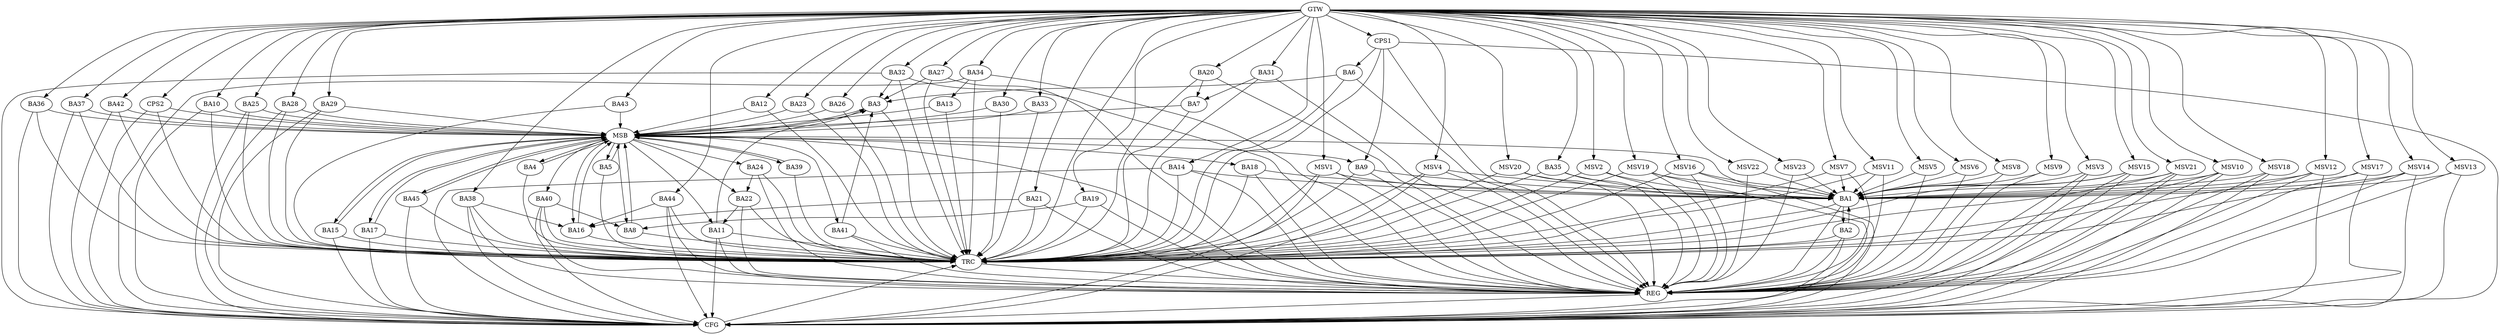 strict digraph G {
  BA1 [ label="BA1" ];
  BA2 [ label="BA2" ];
  BA3 [ label="BA3" ];
  BA4 [ label="BA4" ];
  BA5 [ label="BA5" ];
  BA6 [ label="BA6" ];
  BA7 [ label="BA7" ];
  BA8 [ label="BA8" ];
  BA9 [ label="BA9" ];
  BA10 [ label="BA10" ];
  BA11 [ label="BA11" ];
  BA12 [ label="BA12" ];
  BA13 [ label="BA13" ];
  BA14 [ label="BA14" ];
  BA15 [ label="BA15" ];
  BA16 [ label="BA16" ];
  BA17 [ label="BA17" ];
  BA18 [ label="BA18" ];
  BA19 [ label="BA19" ];
  BA20 [ label="BA20" ];
  BA21 [ label="BA21" ];
  BA22 [ label="BA22" ];
  BA23 [ label="BA23" ];
  BA24 [ label="BA24" ];
  BA25 [ label="BA25" ];
  BA26 [ label="BA26" ];
  BA27 [ label="BA27" ];
  BA28 [ label="BA28" ];
  BA29 [ label="BA29" ];
  BA30 [ label="BA30" ];
  BA31 [ label="BA31" ];
  BA32 [ label="BA32" ];
  BA33 [ label="BA33" ];
  BA34 [ label="BA34" ];
  BA35 [ label="BA35" ];
  BA36 [ label="BA36" ];
  BA37 [ label="BA37" ];
  BA38 [ label="BA38" ];
  BA39 [ label="BA39" ];
  BA40 [ label="BA40" ];
  BA41 [ label="BA41" ];
  BA42 [ label="BA42" ];
  BA43 [ label="BA43" ];
  BA44 [ label="BA44" ];
  BA45 [ label="BA45" ];
  CPS1 [ label="CPS1" ];
  CPS2 [ label="CPS2" ];
  GTW [ label="GTW" ];
  REG [ label="REG" ];
  MSB [ label="MSB" ];
  CFG [ label="CFG" ];
  TRC [ label="TRC" ];
  MSV1 [ label="MSV1" ];
  MSV2 [ label="MSV2" ];
  MSV3 [ label="MSV3" ];
  MSV4 [ label="MSV4" ];
  MSV5 [ label="MSV5" ];
  MSV6 [ label="MSV6" ];
  MSV7 [ label="MSV7" ];
  MSV8 [ label="MSV8" ];
  MSV9 [ label="MSV9" ];
  MSV10 [ label="MSV10" ];
  MSV11 [ label="MSV11" ];
  MSV12 [ label="MSV12" ];
  MSV13 [ label="MSV13" ];
  MSV14 [ label="MSV14" ];
  MSV15 [ label="MSV15" ];
  MSV16 [ label="MSV16" ];
  MSV17 [ label="MSV17" ];
  MSV18 [ label="MSV18" ];
  MSV19 [ label="MSV19" ];
  MSV20 [ label="MSV20" ];
  MSV21 [ label="MSV21" ];
  MSV22 [ label="MSV22" ];
  MSV23 [ label="MSV23" ];
  BA1 -> BA2;
  BA2 -> BA1;
  BA6 -> BA3;
  BA9 -> BA1;
  BA11 -> BA3;
  BA14 -> BA1;
  BA18 -> BA1;
  BA19 -> BA8;
  BA20 -> BA7;
  BA21 -> BA16;
  BA22 -> BA11;
  BA24 -> BA22;
  BA27 -> BA3;
  BA31 -> BA7;
  BA32 -> BA3;
  BA34 -> BA13;
  BA35 -> BA1;
  BA38 -> BA16;
  BA40 -> BA8;
  BA41 -> BA3;
  BA44 -> BA16;
  CPS1 -> BA6;
  CPS1 -> BA9;
  GTW -> BA10;
  GTW -> BA12;
  GTW -> BA14;
  GTW -> BA19;
  GTW -> BA20;
  GTW -> BA21;
  GTW -> BA23;
  GTW -> BA25;
  GTW -> BA26;
  GTW -> BA27;
  GTW -> BA28;
  GTW -> BA29;
  GTW -> BA30;
  GTW -> BA31;
  GTW -> BA32;
  GTW -> BA33;
  GTW -> BA34;
  GTW -> BA35;
  GTW -> BA36;
  GTW -> BA37;
  GTW -> BA38;
  GTW -> BA42;
  GTW -> BA43;
  GTW -> BA44;
  GTW -> CPS1;
  GTW -> CPS2;
  BA1 -> REG;
  BA2 -> REG;
  BA6 -> REG;
  BA9 -> REG;
  BA11 -> REG;
  BA14 -> REG;
  BA18 -> REG;
  BA19 -> REG;
  BA20 -> REG;
  BA21 -> REG;
  BA22 -> REG;
  BA24 -> REG;
  BA27 -> REG;
  BA31 -> REG;
  BA32 -> REG;
  BA34 -> REG;
  BA35 -> REG;
  BA38 -> REG;
  BA40 -> REG;
  BA41 -> REG;
  BA44 -> REG;
  CPS1 -> REG;
  BA3 -> MSB;
  MSB -> BA1;
  MSB -> REG;
  BA4 -> MSB;
  MSB -> BA3;
  BA5 -> MSB;
  BA7 -> MSB;
  BA8 -> MSB;
  MSB -> BA5;
  BA10 -> MSB;
  BA12 -> MSB;
  MSB -> BA9;
  BA13 -> MSB;
  MSB -> BA11;
  BA15 -> MSB;
  BA16 -> MSB;
  MSB -> BA4;
  BA17 -> MSB;
  BA23 -> MSB;
  BA25 -> MSB;
  BA26 -> MSB;
  MSB -> BA22;
  BA28 -> MSB;
  BA29 -> MSB;
  MSB -> BA16;
  BA30 -> MSB;
  MSB -> BA17;
  BA33 -> MSB;
  BA36 -> MSB;
  BA37 -> MSB;
  BA39 -> MSB;
  BA42 -> MSB;
  MSB -> BA40;
  BA43 -> MSB;
  BA45 -> MSB;
  CPS2 -> MSB;
  MSB -> BA41;
  MSB -> BA18;
  MSB -> BA15;
  MSB -> BA39;
  MSB -> BA8;
  MSB -> BA45;
  MSB -> BA24;
  BA40 -> CFG;
  BA15 -> CFG;
  BA38 -> CFG;
  BA25 -> CFG;
  CPS2 -> CFG;
  BA2 -> CFG;
  BA14 -> CFG;
  BA45 -> CFG;
  BA28 -> CFG;
  BA11 -> CFG;
  BA29 -> CFG;
  BA44 -> CFG;
  BA10 -> CFG;
  BA36 -> CFG;
  BA42 -> CFG;
  BA37 -> CFG;
  BA17 -> CFG;
  BA32 -> CFG;
  CPS1 -> CFG;
  BA34 -> CFG;
  REG -> CFG;
  BA1 -> TRC;
  BA2 -> TRC;
  BA3 -> TRC;
  BA4 -> TRC;
  BA5 -> TRC;
  BA6 -> TRC;
  BA7 -> TRC;
  BA8 -> TRC;
  BA9 -> TRC;
  BA10 -> TRC;
  BA11 -> TRC;
  BA12 -> TRC;
  BA13 -> TRC;
  BA14 -> TRC;
  BA15 -> TRC;
  BA16 -> TRC;
  BA17 -> TRC;
  BA18 -> TRC;
  BA19 -> TRC;
  BA20 -> TRC;
  BA21 -> TRC;
  BA22 -> TRC;
  BA23 -> TRC;
  BA24 -> TRC;
  BA25 -> TRC;
  BA26 -> TRC;
  BA27 -> TRC;
  BA28 -> TRC;
  BA29 -> TRC;
  BA30 -> TRC;
  BA31 -> TRC;
  BA32 -> TRC;
  BA33 -> TRC;
  BA34 -> TRC;
  BA35 -> TRC;
  BA36 -> TRC;
  BA37 -> TRC;
  BA38 -> TRC;
  BA39 -> TRC;
  BA40 -> TRC;
  BA41 -> TRC;
  BA42 -> TRC;
  BA43 -> TRC;
  BA44 -> TRC;
  BA45 -> TRC;
  CPS1 -> TRC;
  CPS2 -> TRC;
  GTW -> TRC;
  CFG -> TRC;
  TRC -> REG;
  MSV1 -> BA1;
  GTW -> MSV1;
  MSV1 -> REG;
  MSV1 -> TRC;
  MSV1 -> CFG;
  MSV2 -> BA1;
  MSV3 -> BA1;
  GTW -> MSV2;
  MSV2 -> REG;
  MSV2 -> TRC;
  GTW -> MSV3;
  MSV3 -> REG;
  MSV3 -> CFG;
  MSV4 -> BA1;
  MSV5 -> BA1;
  MSV6 -> BA1;
  GTW -> MSV4;
  MSV4 -> REG;
  MSV4 -> TRC;
  MSV4 -> CFG;
  GTW -> MSV5;
  MSV5 -> REG;
  GTW -> MSV6;
  MSV6 -> REG;
  MSV7 -> BA1;
  MSV8 -> BA1;
  GTW -> MSV7;
  MSV7 -> REG;
  MSV7 -> TRC;
  GTW -> MSV8;
  MSV8 -> REG;
  MSV9 -> BA1;
  MSV10 -> BA1;
  GTW -> MSV9;
  MSV9 -> REG;
  GTW -> MSV10;
  MSV10 -> REG;
  MSV10 -> TRC;
  MSV10 -> CFG;
  MSV11 -> BA1;
  GTW -> MSV11;
  MSV11 -> REG;
  MSV11 -> TRC;
  MSV12 -> BA1;
  GTW -> MSV12;
  MSV12 -> REG;
  MSV12 -> TRC;
  MSV12 -> CFG;
  MSV13 -> BA1;
  GTW -> MSV13;
  MSV13 -> REG;
  MSV13 -> CFG;
  MSV14 -> BA1;
  GTW -> MSV14;
  MSV14 -> REG;
  MSV14 -> TRC;
  MSV14 -> CFG;
  MSV15 -> BA1;
  MSV16 -> BA1;
  GTW -> MSV15;
  MSV15 -> REG;
  MSV15 -> TRC;
  MSV15 -> CFG;
  GTW -> MSV16;
  MSV16 -> REG;
  MSV16 -> TRC;
  MSV16 -> CFG;
  MSV17 -> BA1;
  GTW -> MSV17;
  MSV17 -> REG;
  MSV17 -> CFG;
  MSV18 -> BA1;
  MSV19 -> BA1;
  GTW -> MSV18;
  MSV18 -> REG;
  MSV18 -> CFG;
  GTW -> MSV19;
  MSV19 -> REG;
  MSV19 -> TRC;
  MSV19 -> CFG;
  MSV20 -> BA1;
  MSV21 -> BA1;
  MSV22 -> BA1;
  GTW -> MSV20;
  MSV20 -> REG;
  MSV20 -> TRC;
  GTW -> MSV21;
  MSV21 -> REG;
  MSV21 -> TRC;
  MSV21 -> CFG;
  GTW -> MSV22;
  MSV22 -> REG;
  MSV23 -> BA1;
  GTW -> MSV23;
  MSV23 -> REG;
}
